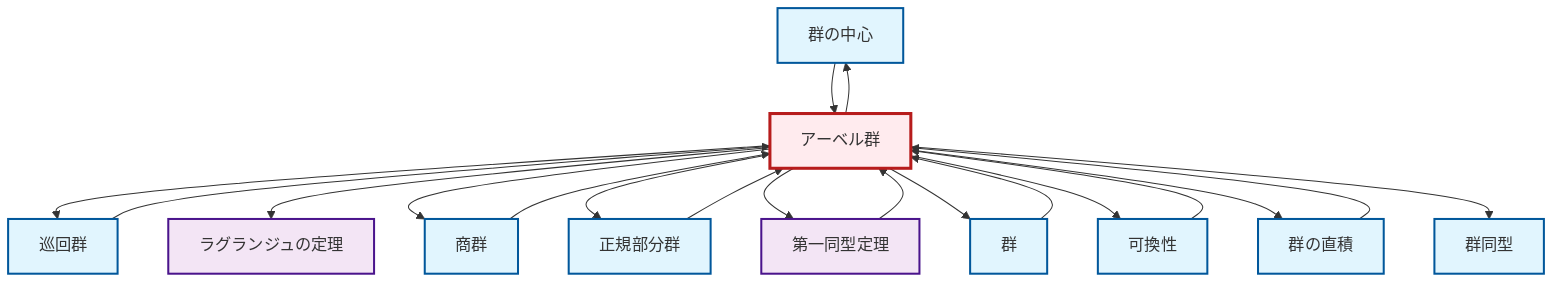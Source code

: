 graph TD
    classDef definition fill:#e1f5fe,stroke:#01579b,stroke-width:2px
    classDef theorem fill:#f3e5f5,stroke:#4a148c,stroke-width:2px
    classDef axiom fill:#fff3e0,stroke:#e65100,stroke-width:2px
    classDef example fill:#e8f5e9,stroke:#1b5e20,stroke-width:2px
    classDef current fill:#ffebee,stroke:#b71c1c,stroke-width:3px
    def-center-of-group["群の中心"]:::definition
    def-group["群"]:::definition
    def-cyclic-group["巡回群"]:::definition
    def-quotient-group["商群"]:::definition
    thm-first-isomorphism["第一同型定理"]:::theorem
    def-isomorphism["群同型"]:::definition
    def-normal-subgroup["正規部分群"]:::definition
    def-abelian-group["アーベル群"]:::definition
    thm-lagrange["ラグランジュの定理"]:::theorem
    def-commutativity["可換性"]:::definition
    def-direct-product["群の直積"]:::definition
    def-abelian-group --> def-cyclic-group
    def-abelian-group --> thm-lagrange
    def-group --> def-abelian-group
    def-abelian-group --> def-center-of-group
    def-direct-product --> def-abelian-group
    def-abelian-group --> def-quotient-group
    def-cyclic-group --> def-abelian-group
    def-abelian-group --> def-normal-subgroup
    def-commutativity --> def-abelian-group
    def-abelian-group --> thm-first-isomorphism
    thm-first-isomorphism --> def-abelian-group
    def-center-of-group --> def-abelian-group
    def-abelian-group --> def-group
    def-normal-subgroup --> def-abelian-group
    def-abelian-group --> def-commutativity
    def-abelian-group --> def-direct-product
    def-abelian-group --> def-isomorphism
    def-quotient-group --> def-abelian-group
    class def-abelian-group current